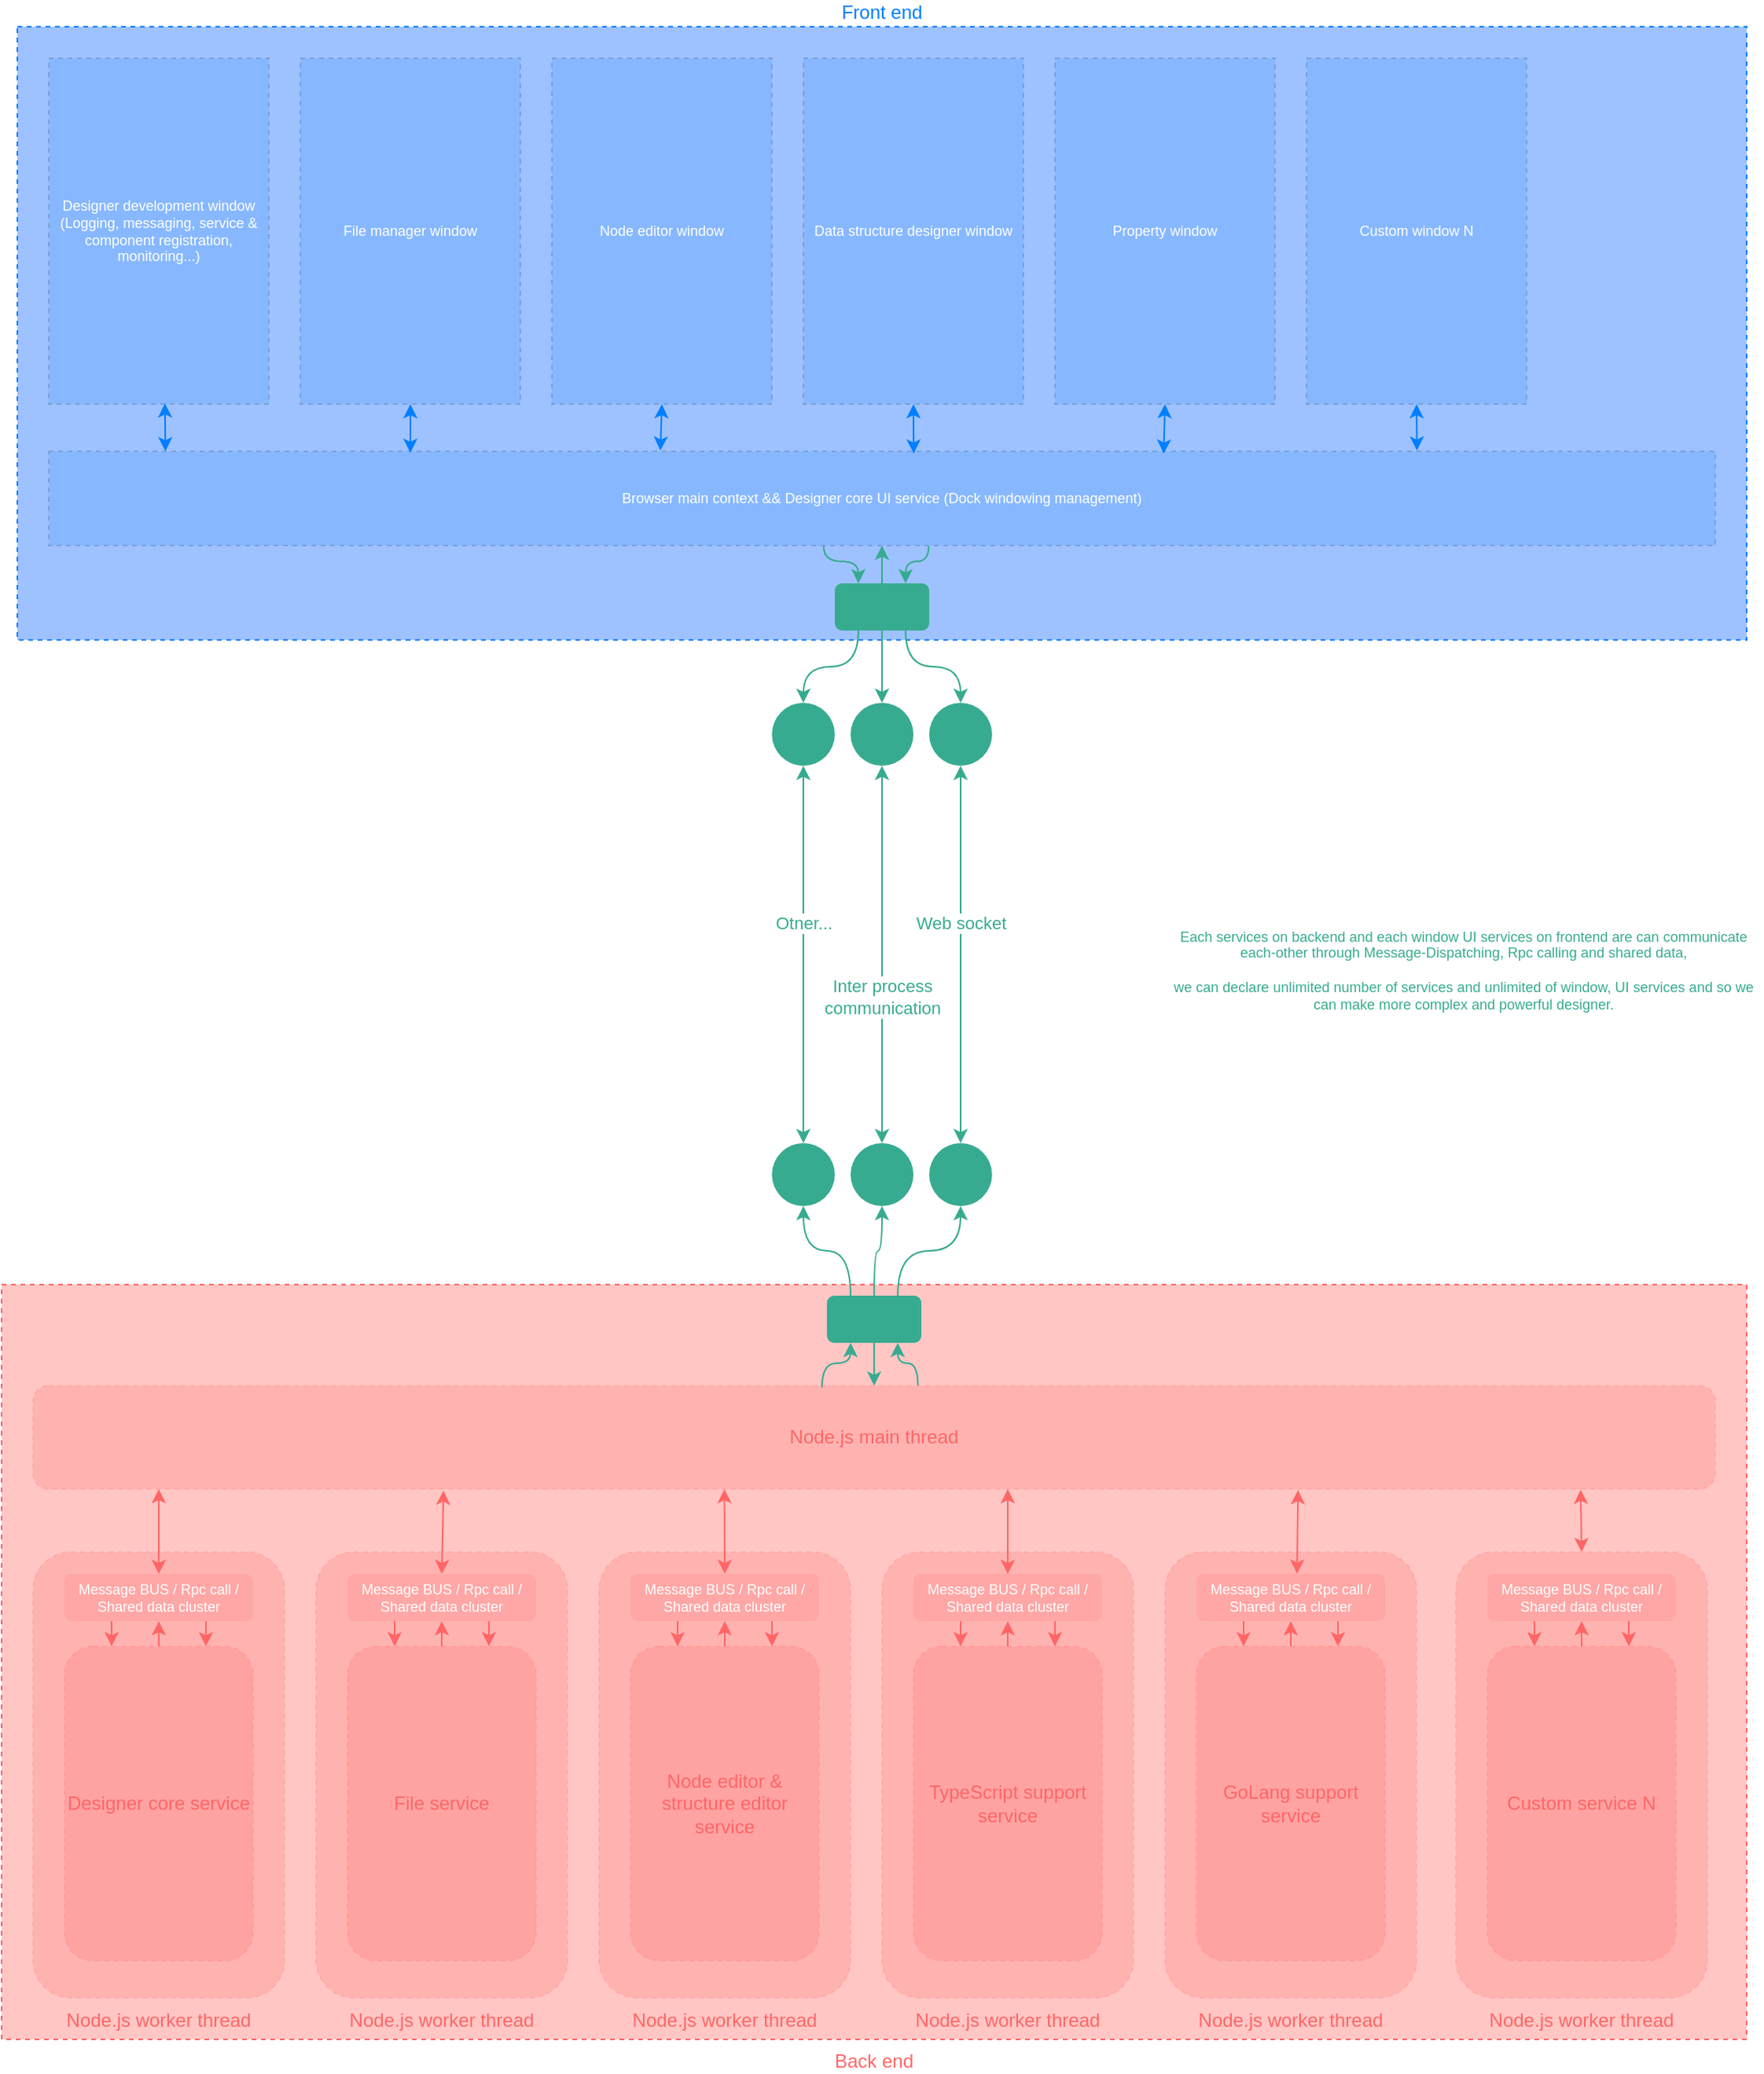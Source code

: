 <mxfile version="16.5.1" type="device"><diagram id="DcPOSSZxoXKdMFYJqJWg" name="Page-1"><mxGraphModel dx="677" dy="1510" grid="1" gridSize="10" guides="1" tooltips="1" connect="1" arrows="1" fold="1" page="1" pageScale="1" pageWidth="850" pageHeight="1100" math="0" shadow="0"><root><mxCell id="0"/><mxCell id="1" parent="0"/><mxCell id="-MD3JT_1e871Rl2lcdPz-2" value="Front end" style="rounded=0;whiteSpace=wrap;html=1;dashed=1;strokeColor=#007FFF;fillColor=#9EC2FF;labelPosition=center;verticalLabelPosition=top;align=center;verticalAlign=bottom;fontColor=#007FFF;" vertex="1" parent="1"><mxGeometry x="200" y="-130" width="1100" height="390" as="geometry"/></mxCell><mxCell id="-MD3JT_1e871Rl2lcdPz-1" value="Back end" style="rounded=0;whiteSpace=wrap;html=1;dashed=1;strokeColor=#FF6666;fillColor=#FFC6C4;labelPosition=center;verticalLabelPosition=bottom;align=center;verticalAlign=top;fontColor=#FF6666;" vertex="1" parent="1"><mxGeometry x="190" y="670" width="1110" height="480" as="geometry"/></mxCell><mxCell id="-MD3JT_1e871Rl2lcdPz-36" style="edgeStyle=orthogonalEdgeStyle;curved=1;rounded=0;orthogonalLoop=1;jettySize=auto;html=1;exitX=0.5;exitY=1;exitDx=0;exitDy=0;fontSize=9;fontColor=#37AB90;strokeColor=#37AB90;entryX=0.5;entryY=0;entryDx=0;entryDy=0;" edge="1" parent="1" source="-MD3JT_1e871Rl2lcdPz-10" target="-MD3JT_1e871Rl2lcdPz-29"><mxGeometry relative="1" as="geometry"/></mxCell><mxCell id="-MD3JT_1e871Rl2lcdPz-37" style="edgeStyle=orthogonalEdgeStyle;curved=1;rounded=0;orthogonalLoop=1;jettySize=auto;html=1;exitX=0.526;exitY=0;exitDx=0;exitDy=0;entryX=0.75;entryY=1;entryDx=0;entryDy=0;fontSize=9;fontColor=#37AB90;strokeColor=#37AB90;exitPerimeter=0;" edge="1" parent="1" source="-MD3JT_1e871Rl2lcdPz-29" target="-MD3JT_1e871Rl2lcdPz-10"><mxGeometry relative="1" as="geometry"><Array as="points"><mxPoint x="773" y="720"/><mxPoint x="760" y="720"/></Array></mxGeometry></mxCell><mxCell id="-MD3JT_1e871Rl2lcdPz-38" style="edgeStyle=orthogonalEdgeStyle;curved=1;rounded=0;orthogonalLoop=1;jettySize=auto;html=1;exitX=0.469;exitY=0.017;exitDx=0;exitDy=0;entryX=0.25;entryY=1;entryDx=0;entryDy=0;fontSize=9;fontColor=#37AB90;strokeColor=#37AB90;exitPerimeter=0;" edge="1" parent="1" source="-MD3JT_1e871Rl2lcdPz-29" target="-MD3JT_1e871Rl2lcdPz-10"><mxGeometry relative="1" as="geometry"><Array as="points"><mxPoint x="712" y="720"/><mxPoint x="730" y="720"/></Array></mxGeometry></mxCell><mxCell id="-MD3JT_1e871Rl2lcdPz-48" value="" style="endArrow=classic;startArrow=classic;html=1;rounded=0;fontSize=9;fontColor=#ffffff;strokeColor=#FF6666;curved=1;exitX=0.5;exitY=0;exitDx=0;exitDy=0;" edge="1" parent="1" source="-MD3JT_1e871Rl2lcdPz-39"><mxGeometry width="50" height="50" relative="1" as="geometry"><mxPoint x="290" y="880" as="sourcePoint"/><mxPoint x="290" y="800" as="targetPoint"/></mxGeometry></mxCell><mxCell id="-MD3JT_1e871Rl2lcdPz-29" value="Node.js main thread" style="rounded=1;whiteSpace=wrap;html=1;dashed=1;fontColor=#FF6666;strokeColor=#FF6666;fillColor=#FF6666;labelPosition=center;verticalLabelPosition=middle;align=center;verticalAlign=middle;opacity=20;" vertex="1" parent="1"><mxGeometry x="210" y="734.29" width="1070" height="65.71" as="geometry"/></mxCell><mxCell id="-MD3JT_1e871Rl2lcdPz-52" value="" style="group" vertex="1" connectable="0" parent="1"><mxGeometry x="210" y="840" width="160" height="283.57" as="geometry"/></mxCell><mxCell id="-MD3JT_1e871Rl2lcdPz-3" value="Node.js worker thread" style="rounded=1;whiteSpace=wrap;html=1;dashed=1;fontColor=#FF6666;strokeColor=#FF6666;fillColor=#FF6666;labelPosition=center;verticalLabelPosition=bottom;align=center;verticalAlign=top;opacity=20;" vertex="1" parent="-MD3JT_1e871Rl2lcdPz-52"><mxGeometry width="160" height="283.57" as="geometry"/></mxCell><mxCell id="-MD3JT_1e871Rl2lcdPz-32" value="Designer core service" style="rounded=1;whiteSpace=wrap;html=1;dashed=1;fontColor=#FF6666;strokeColor=#FF6666;fillColor=#FF6666;labelPosition=center;verticalLabelPosition=middle;align=center;verticalAlign=middle;opacity=20;" vertex="1" parent="-MD3JT_1e871Rl2lcdPz-52"><mxGeometry x="20" y="60" width="120" height="200" as="geometry"/></mxCell><mxCell id="-MD3JT_1e871Rl2lcdPz-39" value="&lt;font color=&quot;#ffffff&quot;&gt;Message BUS / Rpc call / Shared data cluster&lt;/font&gt;" style="rounded=1;whiteSpace=wrap;html=1;dashed=1;fontSize=9;fontColor=#37AB90;strokeColor=none;fillColor=#FF6666;opacity=15;" vertex="1" parent="-MD3JT_1e871Rl2lcdPz-52"><mxGeometry x="20" y="14" width="120" height="30" as="geometry"/></mxCell><mxCell id="-MD3JT_1e871Rl2lcdPz-41" style="edgeStyle=orthogonalEdgeStyle;curved=1;rounded=0;orthogonalLoop=1;jettySize=auto;html=1;exitX=0.5;exitY=0;exitDx=0;exitDy=0;entryX=0.5;entryY=1;entryDx=0;entryDy=0;fontSize=9;fontColor=#37AB90;strokeColor=#FF6666;" edge="1" parent="-MD3JT_1e871Rl2lcdPz-52" source="-MD3JT_1e871Rl2lcdPz-32" target="-MD3JT_1e871Rl2lcdPz-39"><mxGeometry relative="1" as="geometry"/></mxCell><mxCell id="-MD3JT_1e871Rl2lcdPz-42" style="edgeStyle=orthogonalEdgeStyle;curved=1;rounded=0;orthogonalLoop=1;jettySize=auto;html=1;exitX=0.75;exitY=1;exitDx=0;exitDy=0;entryX=0.75;entryY=0;entryDx=0;entryDy=0;fontSize=9;fontColor=#37AB90;strokeColor=#FF6666;" edge="1" parent="-MD3JT_1e871Rl2lcdPz-52" source="-MD3JT_1e871Rl2lcdPz-39" target="-MD3JT_1e871Rl2lcdPz-32"><mxGeometry relative="1" as="geometry"/></mxCell><mxCell id="-MD3JT_1e871Rl2lcdPz-43" style="edgeStyle=orthogonalEdgeStyle;curved=1;rounded=0;orthogonalLoop=1;jettySize=auto;html=1;exitX=0.25;exitY=1;exitDx=0;exitDy=0;entryX=0.25;entryY=0;entryDx=0;entryDy=0;fontSize=9;fontColor=#37AB90;strokeColor=#FF6666;" edge="1" parent="-MD3JT_1e871Rl2lcdPz-52" source="-MD3JT_1e871Rl2lcdPz-39" target="-MD3JT_1e871Rl2lcdPz-32"><mxGeometry relative="1" as="geometry"/></mxCell><mxCell id="-MD3JT_1e871Rl2lcdPz-53" value="" style="group" vertex="1" connectable="0" parent="1"><mxGeometry x="570" y="840" width="160" height="283.57" as="geometry"/></mxCell><mxCell id="-MD3JT_1e871Rl2lcdPz-54" value="Node.js worker thread" style="rounded=1;whiteSpace=wrap;html=1;dashed=1;fontColor=#FF6666;strokeColor=#FF6666;fillColor=#FF6666;labelPosition=center;verticalLabelPosition=bottom;align=center;verticalAlign=top;opacity=20;" vertex="1" parent="-MD3JT_1e871Rl2lcdPz-53"><mxGeometry width="160" height="283.57" as="geometry"/></mxCell><mxCell id="-MD3JT_1e871Rl2lcdPz-55" value="Node editor &amp;amp; structure editor&lt;br&gt;service" style="rounded=1;whiteSpace=wrap;html=1;dashed=1;fontColor=#FF6666;strokeColor=#FF6666;fillColor=#FF6666;labelPosition=center;verticalLabelPosition=middle;align=center;verticalAlign=middle;opacity=20;" vertex="1" parent="-MD3JT_1e871Rl2lcdPz-53"><mxGeometry x="20" y="60" width="120" height="200" as="geometry"/></mxCell><mxCell id="-MD3JT_1e871Rl2lcdPz-56" value="&lt;font color=&quot;#ffffff&quot;&gt;Message BUS / Rpc call / Shared data cluster&lt;/font&gt;" style="rounded=1;whiteSpace=wrap;html=1;dashed=1;fontSize=9;fontColor=#37AB90;strokeColor=none;fillColor=#FF6666;opacity=15;" vertex="1" parent="-MD3JT_1e871Rl2lcdPz-53"><mxGeometry x="20" y="14" width="120" height="30" as="geometry"/></mxCell><mxCell id="-MD3JT_1e871Rl2lcdPz-57" style="edgeStyle=orthogonalEdgeStyle;curved=1;rounded=0;orthogonalLoop=1;jettySize=auto;html=1;exitX=0.5;exitY=0;exitDx=0;exitDy=0;entryX=0.5;entryY=1;entryDx=0;entryDy=0;fontSize=9;fontColor=#37AB90;strokeColor=#FF6666;" edge="1" parent="-MD3JT_1e871Rl2lcdPz-53" source="-MD3JT_1e871Rl2lcdPz-55" target="-MD3JT_1e871Rl2lcdPz-56"><mxGeometry relative="1" as="geometry"/></mxCell><mxCell id="-MD3JT_1e871Rl2lcdPz-58" style="edgeStyle=orthogonalEdgeStyle;curved=1;rounded=0;orthogonalLoop=1;jettySize=auto;html=1;exitX=0.75;exitY=1;exitDx=0;exitDy=0;entryX=0.75;entryY=0;entryDx=0;entryDy=0;fontSize=9;fontColor=#37AB90;strokeColor=#FF6666;" edge="1" parent="-MD3JT_1e871Rl2lcdPz-53" source="-MD3JT_1e871Rl2lcdPz-56" target="-MD3JT_1e871Rl2lcdPz-55"><mxGeometry relative="1" as="geometry"/></mxCell><mxCell id="-MD3JT_1e871Rl2lcdPz-59" style="edgeStyle=orthogonalEdgeStyle;curved=1;rounded=0;orthogonalLoop=1;jettySize=auto;html=1;exitX=0.25;exitY=1;exitDx=0;exitDy=0;entryX=0.25;entryY=0;entryDx=0;entryDy=0;fontSize=9;fontColor=#37AB90;strokeColor=#FF6666;" edge="1" parent="-MD3JT_1e871Rl2lcdPz-53" source="-MD3JT_1e871Rl2lcdPz-56" target="-MD3JT_1e871Rl2lcdPz-55"><mxGeometry relative="1" as="geometry"/></mxCell><mxCell id="-MD3JT_1e871Rl2lcdPz-60" value="" style="endArrow=classic;startArrow=classic;html=1;rounded=0;fontSize=9;fontColor=#ffffff;strokeColor=#FF6666;curved=1;exitX=0.5;exitY=0;exitDx=0;exitDy=0;entryX=0.411;entryY=1;entryDx=0;entryDy=0;entryPerimeter=0;" edge="1" parent="1" source="-MD3JT_1e871Rl2lcdPz-56" target="-MD3JT_1e871Rl2lcdPz-29"><mxGeometry width="50" height="50" relative="1" as="geometry"><mxPoint x="600" y="890" as="sourcePoint"/><mxPoint x="650" y="790" as="targetPoint"/></mxGeometry></mxCell><mxCell id="-MD3JT_1e871Rl2lcdPz-68" value="" style="group" vertex="1" connectable="0" parent="1"><mxGeometry x="390" y="840" width="160" height="283.57" as="geometry"/></mxCell><mxCell id="-MD3JT_1e871Rl2lcdPz-69" value="Node.js worker thread" style="rounded=1;whiteSpace=wrap;html=1;dashed=1;fontColor=#FF6666;strokeColor=#FF6666;fillColor=#FF6666;labelPosition=center;verticalLabelPosition=bottom;align=center;verticalAlign=top;opacity=20;" vertex="1" parent="-MD3JT_1e871Rl2lcdPz-68"><mxGeometry width="160" height="283.57" as="geometry"/></mxCell><mxCell id="-MD3JT_1e871Rl2lcdPz-70" value="File service" style="rounded=1;whiteSpace=wrap;html=1;dashed=1;fontColor=#FF6666;strokeColor=#FF6666;fillColor=#FF6666;labelPosition=center;verticalLabelPosition=middle;align=center;verticalAlign=middle;opacity=20;" vertex="1" parent="-MD3JT_1e871Rl2lcdPz-68"><mxGeometry x="20" y="60" width="120" height="200" as="geometry"/></mxCell><mxCell id="-MD3JT_1e871Rl2lcdPz-71" value="&lt;font color=&quot;#ffffff&quot;&gt;Message BUS / Rpc call / Shared data cluster&lt;/font&gt;" style="rounded=1;whiteSpace=wrap;html=1;dashed=1;fontSize=9;fontColor=#37AB90;strokeColor=none;fillColor=#FF6666;opacity=15;" vertex="1" parent="-MD3JT_1e871Rl2lcdPz-68"><mxGeometry x="20" y="14" width="120" height="30" as="geometry"/></mxCell><mxCell id="-MD3JT_1e871Rl2lcdPz-72" style="edgeStyle=orthogonalEdgeStyle;curved=1;rounded=0;orthogonalLoop=1;jettySize=auto;html=1;exitX=0.5;exitY=0;exitDx=0;exitDy=0;entryX=0.5;entryY=1;entryDx=0;entryDy=0;fontSize=9;fontColor=#37AB90;strokeColor=#FF6666;" edge="1" parent="-MD3JT_1e871Rl2lcdPz-68" source="-MD3JT_1e871Rl2lcdPz-70" target="-MD3JT_1e871Rl2lcdPz-71"><mxGeometry relative="1" as="geometry"/></mxCell><mxCell id="-MD3JT_1e871Rl2lcdPz-73" style="edgeStyle=orthogonalEdgeStyle;curved=1;rounded=0;orthogonalLoop=1;jettySize=auto;html=1;exitX=0.75;exitY=1;exitDx=0;exitDy=0;entryX=0.75;entryY=0;entryDx=0;entryDy=0;fontSize=9;fontColor=#37AB90;strokeColor=#FF6666;" edge="1" parent="-MD3JT_1e871Rl2lcdPz-68" source="-MD3JT_1e871Rl2lcdPz-71" target="-MD3JT_1e871Rl2lcdPz-70"><mxGeometry relative="1" as="geometry"/></mxCell><mxCell id="-MD3JT_1e871Rl2lcdPz-74" style="edgeStyle=orthogonalEdgeStyle;curved=1;rounded=0;orthogonalLoop=1;jettySize=auto;html=1;exitX=0.25;exitY=1;exitDx=0;exitDy=0;entryX=0.25;entryY=0;entryDx=0;entryDy=0;fontSize=9;fontColor=#37AB90;strokeColor=#FF6666;" edge="1" parent="-MD3JT_1e871Rl2lcdPz-68" source="-MD3JT_1e871Rl2lcdPz-71" target="-MD3JT_1e871Rl2lcdPz-70"><mxGeometry relative="1" as="geometry"/></mxCell><mxCell id="-MD3JT_1e871Rl2lcdPz-75" value="" style="endArrow=classic;startArrow=classic;html=1;rounded=0;fontSize=9;fontColor=#ffffff;strokeColor=#FF6666;curved=1;exitX=0.5;exitY=0;exitDx=0;exitDy=0;entryX=0.244;entryY=1.015;entryDx=0;entryDy=0;entryPerimeter=0;" edge="1" parent="1" source="-MD3JT_1e871Rl2lcdPz-71" target="-MD3JT_1e871Rl2lcdPz-29"><mxGeometry width="50" height="50" relative="1" as="geometry"><mxPoint x="460" y="850" as="sourcePoint"/><mxPoint x="510" y="800" as="targetPoint"/></mxGeometry></mxCell><mxCell id="-MD3JT_1e871Rl2lcdPz-76" value="" style="group" vertex="1" connectable="0" parent="1"><mxGeometry x="750" y="840" width="160" height="283.57" as="geometry"/></mxCell><mxCell id="-MD3JT_1e871Rl2lcdPz-77" value="Node.js worker thread" style="rounded=1;whiteSpace=wrap;html=1;dashed=1;fontColor=#FF6666;strokeColor=#FF6666;fillColor=#FF6666;labelPosition=center;verticalLabelPosition=bottom;align=center;verticalAlign=top;opacity=20;" vertex="1" parent="-MD3JT_1e871Rl2lcdPz-76"><mxGeometry width="160" height="283.57" as="geometry"/></mxCell><mxCell id="-MD3JT_1e871Rl2lcdPz-78" value="TypeScript support service" style="rounded=1;whiteSpace=wrap;html=1;dashed=1;fontColor=#FF6666;strokeColor=#FF6666;fillColor=#FF6666;labelPosition=center;verticalLabelPosition=middle;align=center;verticalAlign=middle;opacity=20;" vertex="1" parent="-MD3JT_1e871Rl2lcdPz-76"><mxGeometry x="20" y="60" width="120" height="200" as="geometry"/></mxCell><mxCell id="-MD3JT_1e871Rl2lcdPz-79" value="&lt;font color=&quot;#ffffff&quot;&gt;Message BUS / Rpc call / Shared data cluster&lt;/font&gt;" style="rounded=1;whiteSpace=wrap;html=1;dashed=1;fontSize=9;fontColor=#37AB90;strokeColor=none;fillColor=#FF6666;opacity=15;" vertex="1" parent="-MD3JT_1e871Rl2lcdPz-76"><mxGeometry x="20" y="14" width="120" height="30" as="geometry"/></mxCell><mxCell id="-MD3JT_1e871Rl2lcdPz-80" style="edgeStyle=orthogonalEdgeStyle;curved=1;rounded=0;orthogonalLoop=1;jettySize=auto;html=1;exitX=0.5;exitY=0;exitDx=0;exitDy=0;entryX=0.5;entryY=1;entryDx=0;entryDy=0;fontSize=9;fontColor=#37AB90;strokeColor=#FF6666;" edge="1" parent="-MD3JT_1e871Rl2lcdPz-76" source="-MD3JT_1e871Rl2lcdPz-78" target="-MD3JT_1e871Rl2lcdPz-79"><mxGeometry relative="1" as="geometry"/></mxCell><mxCell id="-MD3JT_1e871Rl2lcdPz-81" style="edgeStyle=orthogonalEdgeStyle;curved=1;rounded=0;orthogonalLoop=1;jettySize=auto;html=1;exitX=0.75;exitY=1;exitDx=0;exitDy=0;entryX=0.75;entryY=0;entryDx=0;entryDy=0;fontSize=9;fontColor=#37AB90;strokeColor=#FF6666;" edge="1" parent="-MD3JT_1e871Rl2lcdPz-76" source="-MD3JT_1e871Rl2lcdPz-79" target="-MD3JT_1e871Rl2lcdPz-78"><mxGeometry relative="1" as="geometry"/></mxCell><mxCell id="-MD3JT_1e871Rl2lcdPz-82" style="edgeStyle=orthogonalEdgeStyle;curved=1;rounded=0;orthogonalLoop=1;jettySize=auto;html=1;exitX=0.25;exitY=1;exitDx=0;exitDy=0;entryX=0.25;entryY=0;entryDx=0;entryDy=0;fontSize=9;fontColor=#37AB90;strokeColor=#FF6666;" edge="1" parent="-MD3JT_1e871Rl2lcdPz-76" source="-MD3JT_1e871Rl2lcdPz-79" target="-MD3JT_1e871Rl2lcdPz-78"><mxGeometry relative="1" as="geometry"/></mxCell><mxCell id="-MD3JT_1e871Rl2lcdPz-83" value="" style="group" vertex="1" connectable="0" parent="1"><mxGeometry x="930" y="840" width="160" height="283.57" as="geometry"/></mxCell><mxCell id="-MD3JT_1e871Rl2lcdPz-84" value="Node.js worker thread" style="rounded=1;whiteSpace=wrap;html=1;dashed=1;fontColor=#FF6666;strokeColor=#FF6666;fillColor=#FF6666;labelPosition=center;verticalLabelPosition=bottom;align=center;verticalAlign=top;opacity=20;" vertex="1" parent="-MD3JT_1e871Rl2lcdPz-83"><mxGeometry width="160" height="283.57" as="geometry"/></mxCell><mxCell id="-MD3JT_1e871Rl2lcdPz-85" value="GoLang support service" style="rounded=1;whiteSpace=wrap;html=1;dashed=1;fontColor=#FF6666;strokeColor=#FF6666;fillColor=#FF6666;labelPosition=center;verticalLabelPosition=middle;align=center;verticalAlign=middle;opacity=20;" vertex="1" parent="-MD3JT_1e871Rl2lcdPz-83"><mxGeometry x="20" y="60" width="120" height="200" as="geometry"/></mxCell><mxCell id="-MD3JT_1e871Rl2lcdPz-86" value="&lt;font color=&quot;#ffffff&quot;&gt;Message BUS / Rpc call / Shared data cluster&lt;/font&gt;" style="rounded=1;whiteSpace=wrap;html=1;dashed=1;fontSize=9;fontColor=#37AB90;strokeColor=none;fillColor=#FF6666;opacity=15;" vertex="1" parent="-MD3JT_1e871Rl2lcdPz-83"><mxGeometry x="20" y="14" width="120" height="30" as="geometry"/></mxCell><mxCell id="-MD3JT_1e871Rl2lcdPz-87" style="edgeStyle=orthogonalEdgeStyle;curved=1;rounded=0;orthogonalLoop=1;jettySize=auto;html=1;exitX=0.5;exitY=0;exitDx=0;exitDy=0;entryX=0.5;entryY=1;entryDx=0;entryDy=0;fontSize=9;fontColor=#37AB90;strokeColor=#FF6666;" edge="1" parent="-MD3JT_1e871Rl2lcdPz-83" source="-MD3JT_1e871Rl2lcdPz-85" target="-MD3JT_1e871Rl2lcdPz-86"><mxGeometry relative="1" as="geometry"/></mxCell><mxCell id="-MD3JT_1e871Rl2lcdPz-88" style="edgeStyle=orthogonalEdgeStyle;curved=1;rounded=0;orthogonalLoop=1;jettySize=auto;html=1;exitX=0.75;exitY=1;exitDx=0;exitDy=0;entryX=0.75;entryY=0;entryDx=0;entryDy=0;fontSize=9;fontColor=#37AB90;strokeColor=#FF6666;" edge="1" parent="-MD3JT_1e871Rl2lcdPz-83" source="-MD3JT_1e871Rl2lcdPz-86" target="-MD3JT_1e871Rl2lcdPz-85"><mxGeometry relative="1" as="geometry"/></mxCell><mxCell id="-MD3JT_1e871Rl2lcdPz-89" style="edgeStyle=orthogonalEdgeStyle;curved=1;rounded=0;orthogonalLoop=1;jettySize=auto;html=1;exitX=0.25;exitY=1;exitDx=0;exitDy=0;entryX=0.25;entryY=0;entryDx=0;entryDy=0;fontSize=9;fontColor=#37AB90;strokeColor=#FF6666;" edge="1" parent="-MD3JT_1e871Rl2lcdPz-83" source="-MD3JT_1e871Rl2lcdPz-86" target="-MD3JT_1e871Rl2lcdPz-85"><mxGeometry relative="1" as="geometry"/></mxCell><mxCell id="-MD3JT_1e871Rl2lcdPz-90" value="" style="group" vertex="1" connectable="0" parent="1"><mxGeometry x="1115" y="840" width="160" height="283.57" as="geometry"/></mxCell><mxCell id="-MD3JT_1e871Rl2lcdPz-91" value="Node.js worker thread" style="rounded=1;whiteSpace=wrap;html=1;dashed=1;fontColor=#FF6666;strokeColor=#FF6666;fillColor=#FF6666;labelPosition=center;verticalLabelPosition=bottom;align=center;verticalAlign=top;opacity=20;" vertex="1" parent="-MD3JT_1e871Rl2lcdPz-90"><mxGeometry width="160" height="283.57" as="geometry"/></mxCell><mxCell id="-MD3JT_1e871Rl2lcdPz-92" value="Custom service N" style="rounded=1;whiteSpace=wrap;html=1;dashed=1;fontColor=#FF6666;strokeColor=#FF6666;fillColor=#FF6666;labelPosition=center;verticalLabelPosition=middle;align=center;verticalAlign=middle;opacity=20;" vertex="1" parent="-MD3JT_1e871Rl2lcdPz-90"><mxGeometry x="20" y="60" width="120" height="200" as="geometry"/></mxCell><mxCell id="-MD3JT_1e871Rl2lcdPz-93" value="&lt;font color=&quot;#ffffff&quot;&gt;Message BUS / Rpc call / Shared data cluster&lt;/font&gt;" style="rounded=1;whiteSpace=wrap;html=1;dashed=1;fontSize=9;fontColor=#37AB90;strokeColor=none;fillColor=#FF6666;opacity=15;" vertex="1" parent="-MD3JT_1e871Rl2lcdPz-90"><mxGeometry x="20" y="14" width="120" height="30" as="geometry"/></mxCell><mxCell id="-MD3JT_1e871Rl2lcdPz-94" style="edgeStyle=orthogonalEdgeStyle;curved=1;rounded=0;orthogonalLoop=1;jettySize=auto;html=1;exitX=0.5;exitY=0;exitDx=0;exitDy=0;entryX=0.5;entryY=1;entryDx=0;entryDy=0;fontSize=9;fontColor=#37AB90;strokeColor=#FF6666;" edge="1" parent="-MD3JT_1e871Rl2lcdPz-90" source="-MD3JT_1e871Rl2lcdPz-92" target="-MD3JT_1e871Rl2lcdPz-93"><mxGeometry relative="1" as="geometry"/></mxCell><mxCell id="-MD3JT_1e871Rl2lcdPz-95" style="edgeStyle=orthogonalEdgeStyle;curved=1;rounded=0;orthogonalLoop=1;jettySize=auto;html=1;exitX=0.75;exitY=1;exitDx=0;exitDy=0;entryX=0.75;entryY=0;entryDx=0;entryDy=0;fontSize=9;fontColor=#37AB90;strokeColor=#FF6666;" edge="1" parent="-MD3JT_1e871Rl2lcdPz-90" source="-MD3JT_1e871Rl2lcdPz-93" target="-MD3JT_1e871Rl2lcdPz-92"><mxGeometry relative="1" as="geometry"/></mxCell><mxCell id="-MD3JT_1e871Rl2lcdPz-96" style="edgeStyle=orthogonalEdgeStyle;curved=1;rounded=0;orthogonalLoop=1;jettySize=auto;html=1;exitX=0.25;exitY=1;exitDx=0;exitDy=0;entryX=0.25;entryY=0;entryDx=0;entryDy=0;fontSize=9;fontColor=#37AB90;strokeColor=#FF6666;" edge="1" parent="-MD3JT_1e871Rl2lcdPz-90" source="-MD3JT_1e871Rl2lcdPz-93" target="-MD3JT_1e871Rl2lcdPz-92"><mxGeometry relative="1" as="geometry"/></mxCell><mxCell id="-MD3JT_1e871Rl2lcdPz-97" value="" style="endArrow=classic;startArrow=classic;html=1;rounded=0;fontSize=9;fontColor=#ffffff;strokeColor=#FF6666;curved=1;exitX=0.5;exitY=0;exitDx=0;exitDy=0;" edge="1" parent="1" source="-MD3JT_1e871Rl2lcdPz-79"><mxGeometry width="50" height="50" relative="1" as="geometry"><mxPoint x="880" y="840" as="sourcePoint"/><mxPoint x="830" y="800" as="targetPoint"/></mxGeometry></mxCell><mxCell id="-MD3JT_1e871Rl2lcdPz-99" value="" style="endArrow=classic;startArrow=classic;html=1;rounded=0;fontSize=9;fontColor=#ffffff;strokeColor=#FF6666;curved=1;exitX=0.533;exitY=-0.006;exitDx=0;exitDy=0;exitPerimeter=0;entryX=0.752;entryY=1.01;entryDx=0;entryDy=0;entryPerimeter=0;" edge="1" parent="1" source="-MD3JT_1e871Rl2lcdPz-86" target="-MD3JT_1e871Rl2lcdPz-29"><mxGeometry width="50" height="50" relative="1" as="geometry"><mxPoint x="1000" y="860" as="sourcePoint"/><mxPoint x="1050" y="810" as="targetPoint"/></mxGeometry></mxCell><mxCell id="-MD3JT_1e871Rl2lcdPz-100" value="" style="endArrow=classic;startArrow=classic;html=1;rounded=0;fontSize=9;fontColor=#ffffff;strokeColor=#FF6666;curved=1;exitX=0.5;exitY=0;exitDx=0;exitDy=0;entryX=0.92;entryY=1.007;entryDx=0;entryDy=0;entryPerimeter=0;" edge="1" parent="1" source="-MD3JT_1e871Rl2lcdPz-91" target="-MD3JT_1e871Rl2lcdPz-29"><mxGeometry width="50" height="50" relative="1" as="geometry"><mxPoint x="1190" y="860" as="sourcePoint"/><mxPoint x="1240" y="810" as="targetPoint"/></mxGeometry></mxCell><mxCell id="-MD3JT_1e871Rl2lcdPz-104" style="edgeStyle=orthogonalEdgeStyle;curved=1;rounded=0;orthogonalLoop=1;jettySize=auto;html=1;exitX=0.5;exitY=0;exitDx=0;exitDy=0;entryX=0.5;entryY=1;entryDx=0;entryDy=0;fontSize=9;fontColor=#ffffff;strokeColor=#37AB90;" edge="1" parent="1" source="-MD3JT_1e871Rl2lcdPz-21" target="-MD3JT_1e871Rl2lcdPz-103"><mxGeometry relative="1" as="geometry"/></mxCell><mxCell id="-MD3JT_1e871Rl2lcdPz-21" value="" style="rounded=1;whiteSpace=wrap;html=1;dashed=1;fontColor=#FF6666;strokeColor=none;fillColor=#37AB90;" vertex="1" parent="1"><mxGeometry x="720" y="224" width="60" height="30" as="geometry"/></mxCell><mxCell id="-MD3JT_1e871Rl2lcdPz-24" style="edgeStyle=orthogonalEdgeStyle;curved=1;rounded=0;orthogonalLoop=1;jettySize=auto;html=1;exitX=0.25;exitY=1;exitDx=0;exitDy=0;entryX=0.5;entryY=0;entryDx=0;entryDy=0;fontColor=#37AB90;strokeColor=#37AB90;" edge="1" parent="1" source="-MD3JT_1e871Rl2lcdPz-21" target="-MD3JT_1e871Rl2lcdPz-18"><mxGeometry relative="1" as="geometry"/></mxCell><mxCell id="-MD3JT_1e871Rl2lcdPz-25" style="edgeStyle=orthogonalEdgeStyle;curved=1;rounded=0;orthogonalLoop=1;jettySize=auto;html=1;exitX=0.75;exitY=1;exitDx=0;exitDy=0;entryX=0.5;entryY=0;entryDx=0;entryDy=0;fontColor=#37AB90;strokeColor=#37AB90;" edge="1" parent="1" source="-MD3JT_1e871Rl2lcdPz-21" target="-MD3JT_1e871Rl2lcdPz-8"><mxGeometry relative="1" as="geometry"/></mxCell><mxCell id="-MD3JT_1e871Rl2lcdPz-26" style="edgeStyle=orthogonalEdgeStyle;curved=1;rounded=0;orthogonalLoop=1;jettySize=auto;html=1;exitX=0.5;exitY=1;exitDx=0;exitDy=0;entryX=0.5;entryY=0;entryDx=0;entryDy=0;fontColor=#37AB90;strokeColor=#37AB90;" edge="1" parent="1" source="-MD3JT_1e871Rl2lcdPz-21" target="-MD3JT_1e871Rl2lcdPz-13"><mxGeometry relative="1" as="geometry"/></mxCell><mxCell id="-MD3JT_1e871Rl2lcdPz-12" style="edgeStyle=orthogonalEdgeStyle;curved=1;rounded=0;orthogonalLoop=1;jettySize=auto;html=1;exitX=0.75;exitY=0;exitDx=0;exitDy=0;entryX=0.5;entryY=1;entryDx=0;entryDy=0;fontColor=#37AB90;strokeColor=#37AB90;" edge="1" parent="1" source="-MD3JT_1e871Rl2lcdPz-10" target="-MD3JT_1e871Rl2lcdPz-4"><mxGeometry relative="1" as="geometry"/></mxCell><mxCell id="-MD3JT_1e871Rl2lcdPz-10" value="" style="rounded=1;whiteSpace=wrap;html=1;dashed=1;fontColor=#FF6666;strokeColor=none;fillColor=#37AB90;" vertex="1" parent="1"><mxGeometry x="715" y="677" width="60" height="30" as="geometry"/></mxCell><mxCell id="-MD3JT_1e871Rl2lcdPz-20" style="edgeStyle=orthogonalEdgeStyle;curved=1;rounded=0;orthogonalLoop=1;jettySize=auto;html=1;exitX=0.5;exitY=0;exitDx=0;exitDy=0;entryX=0.5;entryY=1;entryDx=0;entryDy=0;fontColor=#37AB90;strokeColor=#37AB90;" edge="1" parent="1" source="-MD3JT_1e871Rl2lcdPz-10" target="-MD3JT_1e871Rl2lcdPz-15"><mxGeometry relative="1" as="geometry"/></mxCell><mxCell id="-MD3JT_1e871Rl2lcdPz-19" style="edgeStyle=orthogonalEdgeStyle;curved=1;rounded=0;orthogonalLoop=1;jettySize=auto;html=1;exitX=0.25;exitY=0;exitDx=0;exitDy=0;entryX=0.5;entryY=1;entryDx=0;entryDy=0;fontColor=#37AB90;strokeColor=#37AB90;" edge="1" parent="1" source="-MD3JT_1e871Rl2lcdPz-10" target="-MD3JT_1e871Rl2lcdPz-17"><mxGeometry relative="1" as="geometry"/></mxCell><mxCell id="-MD3JT_1e871Rl2lcdPz-102" value="" style="group" vertex="1" connectable="0" parent="1"><mxGeometry x="680" y="300" width="140" height="320" as="geometry"/></mxCell><mxCell id="-MD3JT_1e871Rl2lcdPz-4" value="" style="ellipse;whiteSpace=wrap;html=1;aspect=fixed;dashed=1;fontColor=#FF6666;strokeColor=none;fillColor=#37AB90;" vertex="1" parent="-MD3JT_1e871Rl2lcdPz-102"><mxGeometry x="100" y="280" width="40" height="40" as="geometry"/></mxCell><mxCell id="-MD3JT_1e871Rl2lcdPz-8" value="" style="ellipse;whiteSpace=wrap;html=1;aspect=fixed;dashed=1;fontColor=#FF6666;strokeColor=none;fillColor=#37AB90;" vertex="1" parent="-MD3JT_1e871Rl2lcdPz-102"><mxGeometry x="100" width="40" height="40" as="geometry"/></mxCell><mxCell id="-MD3JT_1e871Rl2lcdPz-9" value="Web socket" style="endArrow=classic;startArrow=classic;html=1;rounded=0;fontColor=#37AB90;curved=1;entryX=0.5;entryY=1;entryDx=0;entryDy=0;strokeColor=#37AB90;" edge="1" parent="-MD3JT_1e871Rl2lcdPz-102" source="-MD3JT_1e871Rl2lcdPz-4" target="-MD3JT_1e871Rl2lcdPz-8"><mxGeometry x="0.169" width="50" height="50" relative="1" as="geometry"><mxPoint x="-40" y="200" as="sourcePoint"/><mxPoint x="10" y="150" as="targetPoint"/><mxPoint as="offset"/></mxGeometry></mxCell><mxCell id="-MD3JT_1e871Rl2lcdPz-13" value="" style="ellipse;whiteSpace=wrap;html=1;aspect=fixed;dashed=1;fontColor=#FF6666;strokeColor=none;fillColor=#37AB90;" vertex="1" parent="-MD3JT_1e871Rl2lcdPz-102"><mxGeometry x="50" width="40" height="40" as="geometry"/></mxCell><mxCell id="-MD3JT_1e871Rl2lcdPz-14" value="Inter process &lt;br&gt;communication" style="endArrow=classic;startArrow=classic;html=1;rounded=0;fontColor=#37AB90;curved=1;entryX=0.5;entryY=1;entryDx=0;entryDy=0;strokeColor=#37AB90;" edge="1" source="-MD3JT_1e871Rl2lcdPz-15" target="-MD3JT_1e871Rl2lcdPz-13" parent="-MD3JT_1e871Rl2lcdPz-102"><mxGeometry x="-0.221" width="50" height="50" relative="1" as="geometry"><mxPoint x="-90" y="200" as="sourcePoint"/><mxPoint x="-40" y="150" as="targetPoint"/><mxPoint as="offset"/></mxGeometry></mxCell><mxCell id="-MD3JT_1e871Rl2lcdPz-15" value="" style="ellipse;whiteSpace=wrap;html=1;aspect=fixed;dashed=1;fontColor=#FF6666;strokeColor=none;fillColor=#37AB90;" vertex="1" parent="-MD3JT_1e871Rl2lcdPz-102"><mxGeometry x="50" y="280" width="40" height="40" as="geometry"/></mxCell><mxCell id="-MD3JT_1e871Rl2lcdPz-17" value="" style="ellipse;whiteSpace=wrap;html=1;aspect=fixed;dashed=1;fontColor=#FF6666;strokeColor=none;fillColor=#37AB90;" vertex="1" parent="-MD3JT_1e871Rl2lcdPz-102"><mxGeometry y="280" width="40" height="40" as="geometry"/></mxCell><mxCell id="-MD3JT_1e871Rl2lcdPz-18" value="" style="ellipse;whiteSpace=wrap;html=1;aspect=fixed;dashed=1;fontColor=#FF6666;strokeColor=none;fillColor=#37AB90;" vertex="1" parent="-MD3JT_1e871Rl2lcdPz-102"><mxGeometry width="40" height="40" as="geometry"/></mxCell><mxCell id="-MD3JT_1e871Rl2lcdPz-16" value="Otner..." style="endArrow=classic;startArrow=classic;html=1;rounded=0;fontColor=#37AB90;curved=1;entryX=0.5;entryY=1;entryDx=0;entryDy=0;strokeColor=#37AB90;" edge="1" source="-MD3JT_1e871Rl2lcdPz-17" target="-MD3JT_1e871Rl2lcdPz-18" parent="-MD3JT_1e871Rl2lcdPz-102"><mxGeometry x="0.169" width="50" height="50" relative="1" as="geometry"><mxPoint x="-140" y="200" as="sourcePoint"/><mxPoint x="-90" y="150" as="targetPoint"/><mxPoint as="offset"/></mxGeometry></mxCell><mxCell id="-MD3JT_1e871Rl2lcdPz-105" style="edgeStyle=orthogonalEdgeStyle;curved=1;rounded=0;orthogonalLoop=1;jettySize=auto;html=1;exitX=0.528;exitY=1.006;exitDx=0;exitDy=0;entryX=0.75;entryY=0;entryDx=0;entryDy=0;fontSize=9;fontColor=#ffffff;strokeColor=#37AB90;exitPerimeter=0;" edge="1" parent="1" source="-MD3JT_1e871Rl2lcdPz-103" target="-MD3JT_1e871Rl2lcdPz-21"><mxGeometry relative="1" as="geometry"><Array as="points"><mxPoint x="780" y="210"/><mxPoint x="765" y="210"/></Array></mxGeometry></mxCell><mxCell id="-MD3JT_1e871Rl2lcdPz-106" style="edgeStyle=orthogonalEdgeStyle;curved=1;rounded=0;orthogonalLoop=1;jettySize=auto;html=1;exitX=0.465;exitY=1.007;exitDx=0;exitDy=0;fontSize=9;fontColor=#ffffff;strokeColor=#37AB90;entryX=0.25;entryY=0;entryDx=0;entryDy=0;exitPerimeter=0;" edge="1" parent="1" source="-MD3JT_1e871Rl2lcdPz-103" target="-MD3JT_1e871Rl2lcdPz-21"><mxGeometry relative="1" as="geometry"><mxPoint x="640" y="300" as="targetPoint"/><Array as="points"><mxPoint x="713" y="210"/><mxPoint x="735" y="210"/></Array></mxGeometry></mxCell><mxCell id="-MD3JT_1e871Rl2lcdPz-103" value="Browser main context &amp;amp;&amp;amp; Designer core UI service (Dock windowing management)" style="rounded=0;whiteSpace=wrap;html=1;dashed=1;fontSize=9;fontColor=#ffffff;strokeColor=default;fillColor=#007FFF;opacity=15;" vertex="1" parent="1"><mxGeometry x="220" y="140" width="1060" height="60" as="geometry"/></mxCell><mxCell id="-MD3JT_1e871Rl2lcdPz-107" value="File manager window" style="rounded=0;whiteSpace=wrap;html=1;dashed=1;fontSize=9;fontColor=#ffffff;strokeColor=default;fillColor=#007FFF;opacity=15;" vertex="1" parent="1"><mxGeometry x="380" y="-110" width="140" height="220" as="geometry"/></mxCell><mxCell id="-MD3JT_1e871Rl2lcdPz-108" value="Node editor window" style="rounded=0;whiteSpace=wrap;html=1;dashed=1;fontSize=9;fontColor=#ffffff;strokeColor=default;fillColor=#007FFF;opacity=15;" vertex="1" parent="1"><mxGeometry x="540" y="-110" width="140" height="220" as="geometry"/></mxCell><mxCell id="-MD3JT_1e871Rl2lcdPz-109" value="Data structure designer window" style="rounded=0;whiteSpace=wrap;html=1;dashed=1;fontSize=9;fontColor=#ffffff;strokeColor=default;fillColor=#007FFF;opacity=15;" vertex="1" parent="1"><mxGeometry x="700" y="-110" width="140" height="220" as="geometry"/></mxCell><mxCell id="-MD3JT_1e871Rl2lcdPz-110" value="Designer development window&lt;br&gt;(Logging, messaging, service &amp;amp; component registration, monitoring...)" style="rounded=0;whiteSpace=wrap;html=1;dashed=1;fontSize=9;fontColor=#ffffff;strokeColor=default;fillColor=#007FFF;opacity=15;" vertex="1" parent="1"><mxGeometry x="220" y="-110" width="140" height="220" as="geometry"/></mxCell><mxCell id="-MD3JT_1e871Rl2lcdPz-111" value="Property window" style="rounded=0;whiteSpace=wrap;html=1;dashed=1;fontSize=9;fontColor=#ffffff;strokeColor=default;fillColor=#007FFF;opacity=15;" vertex="1" parent="1"><mxGeometry x="860" y="-110" width="140" height="220" as="geometry"/></mxCell><mxCell id="-MD3JT_1e871Rl2lcdPz-112" value="Custom window N" style="rounded=0;whiteSpace=wrap;html=1;dashed=1;fontSize=9;fontColor=#ffffff;strokeColor=default;fillColor=#007FFF;opacity=15;" vertex="1" parent="1"><mxGeometry x="1020" y="-110" width="140" height="220" as="geometry"/></mxCell><mxCell id="-MD3JT_1e871Rl2lcdPz-116" value="" style="endArrow=classic;startArrow=classic;html=1;rounded=0;fontSize=9;fontColor=#ffffff;strokeColor=#007FFF;curved=1;entryX=0.528;entryY=0.998;entryDx=0;entryDy=0;entryPerimeter=0;exitX=0.07;exitY=0;exitDx=0;exitDy=0;exitPerimeter=0;" edge="1" parent="1" source="-MD3JT_1e871Rl2lcdPz-103" target="-MD3JT_1e871Rl2lcdPz-110"><mxGeometry width="50" height="50" relative="1" as="geometry"><mxPoint x="280" y="170" as="sourcePoint"/><mxPoint x="330" y="120" as="targetPoint"/></mxGeometry></mxCell><mxCell id="-MD3JT_1e871Rl2lcdPz-119" value="" style="endArrow=classic;startArrow=classic;html=1;rounded=0;fontSize=9;fontColor=#ffffff;strokeColor=#007FFF;curved=1;exitX=0.5;exitY=1;exitDx=0;exitDy=0;entryX=0.217;entryY=0.016;entryDx=0;entryDy=0;entryPerimeter=0;" edge="1" parent="1" source="-MD3JT_1e871Rl2lcdPz-107" target="-MD3JT_1e871Rl2lcdPz-103"><mxGeometry width="50" height="50" relative="1" as="geometry"><mxPoint x="460" y="100" as="sourcePoint"/><mxPoint x="510" y="50" as="targetPoint"/></mxGeometry></mxCell><mxCell id="-MD3JT_1e871Rl2lcdPz-120" value="" style="endArrow=classic;startArrow=classic;html=1;rounded=0;fontSize=9;fontColor=#ffffff;strokeColor=#007FFF;curved=1;exitX=0.5;exitY=1;exitDx=0;exitDy=0;entryX=0.367;entryY=-0.008;entryDx=0;entryDy=0;entryPerimeter=0;" edge="1" parent="1" source="-MD3JT_1e871Rl2lcdPz-108" target="-MD3JT_1e871Rl2lcdPz-103"><mxGeometry width="50" height="50" relative="1" as="geometry"><mxPoint x="590" y="80" as="sourcePoint"/><mxPoint x="640" y="30" as="targetPoint"/></mxGeometry></mxCell><mxCell id="-MD3JT_1e871Rl2lcdPz-121" value="" style="endArrow=classic;startArrow=classic;html=1;rounded=0;fontSize=9;fontColor=#ffffff;strokeColor=#007FFF;curved=1;exitX=0.5;exitY=1;exitDx=0;exitDy=0;entryX=0.519;entryY=0.024;entryDx=0;entryDy=0;entryPerimeter=0;" edge="1" parent="1" source="-MD3JT_1e871Rl2lcdPz-109" target="-MD3JT_1e871Rl2lcdPz-103"><mxGeometry width="50" height="50" relative="1" as="geometry"><mxPoint x="770" y="90" as="sourcePoint"/><mxPoint x="820" y="40" as="targetPoint"/></mxGeometry></mxCell><mxCell id="-MD3JT_1e871Rl2lcdPz-122" value="" style="endArrow=classic;startArrow=classic;html=1;rounded=0;fontSize=9;fontColor=#ffffff;strokeColor=#007FFF;curved=1;exitX=0.5;exitY=1;exitDx=0;exitDy=0;entryX=0.669;entryY=0.024;entryDx=0;entryDy=0;entryPerimeter=0;" edge="1" parent="1" source="-MD3JT_1e871Rl2lcdPz-111" target="-MD3JT_1e871Rl2lcdPz-103"><mxGeometry width="50" height="50" relative="1" as="geometry"><mxPoint x="910" y="70" as="sourcePoint"/><mxPoint x="960" y="20" as="targetPoint"/></mxGeometry></mxCell><mxCell id="-MD3JT_1e871Rl2lcdPz-123" value="" style="endArrow=classic;startArrow=classic;html=1;rounded=0;fontSize=9;fontColor=#ffffff;strokeColor=#007FFF;curved=1;exitX=0.5;exitY=1;exitDx=0;exitDy=0;entryX=0.821;entryY=-0.008;entryDx=0;entryDy=0;entryPerimeter=0;" edge="1" parent="1" source="-MD3JT_1e871Rl2lcdPz-112" target="-MD3JT_1e871Rl2lcdPz-103"><mxGeometry width="50" height="50" relative="1" as="geometry"><mxPoint x="1050" y="70" as="sourcePoint"/><mxPoint x="1100" y="20" as="targetPoint"/></mxGeometry></mxCell><mxCell id="-MD3JT_1e871Rl2lcdPz-125" value="&lt;span style=&quot;text-indent: 0px ; background-color: rgb(248 , 249 , 250) ; display: inline ; float: none&quot;&gt;&lt;font face=&quot;helvetica&quot;&gt;&lt;div&gt;Each services on backend and each window UI services on frontend are can communicate each-other through Message-Dispatching, Rpc calling and shared data,&lt;/div&gt;&lt;div&gt;&lt;br&gt;&lt;/div&gt;&lt;div&gt;we can declare unlimited number of services and unlimited of window, UI services and so we can make more complex and powerful designer.&lt;/div&gt;&lt;/font&gt;&lt;/span&gt;" style="text;html=1;strokeColor=none;fillColor=none;align=center;verticalAlign=middle;whiteSpace=wrap;rounded=0;dashed=1;fontSize=9;fontColor=#37AB90;opacity=15;labelPosition=center;verticalLabelPosition=middle;" vertex="1" parent="1"><mxGeometry x="930" y="410" width="380" height="120" as="geometry"/></mxCell></root></mxGraphModel></diagram></mxfile>